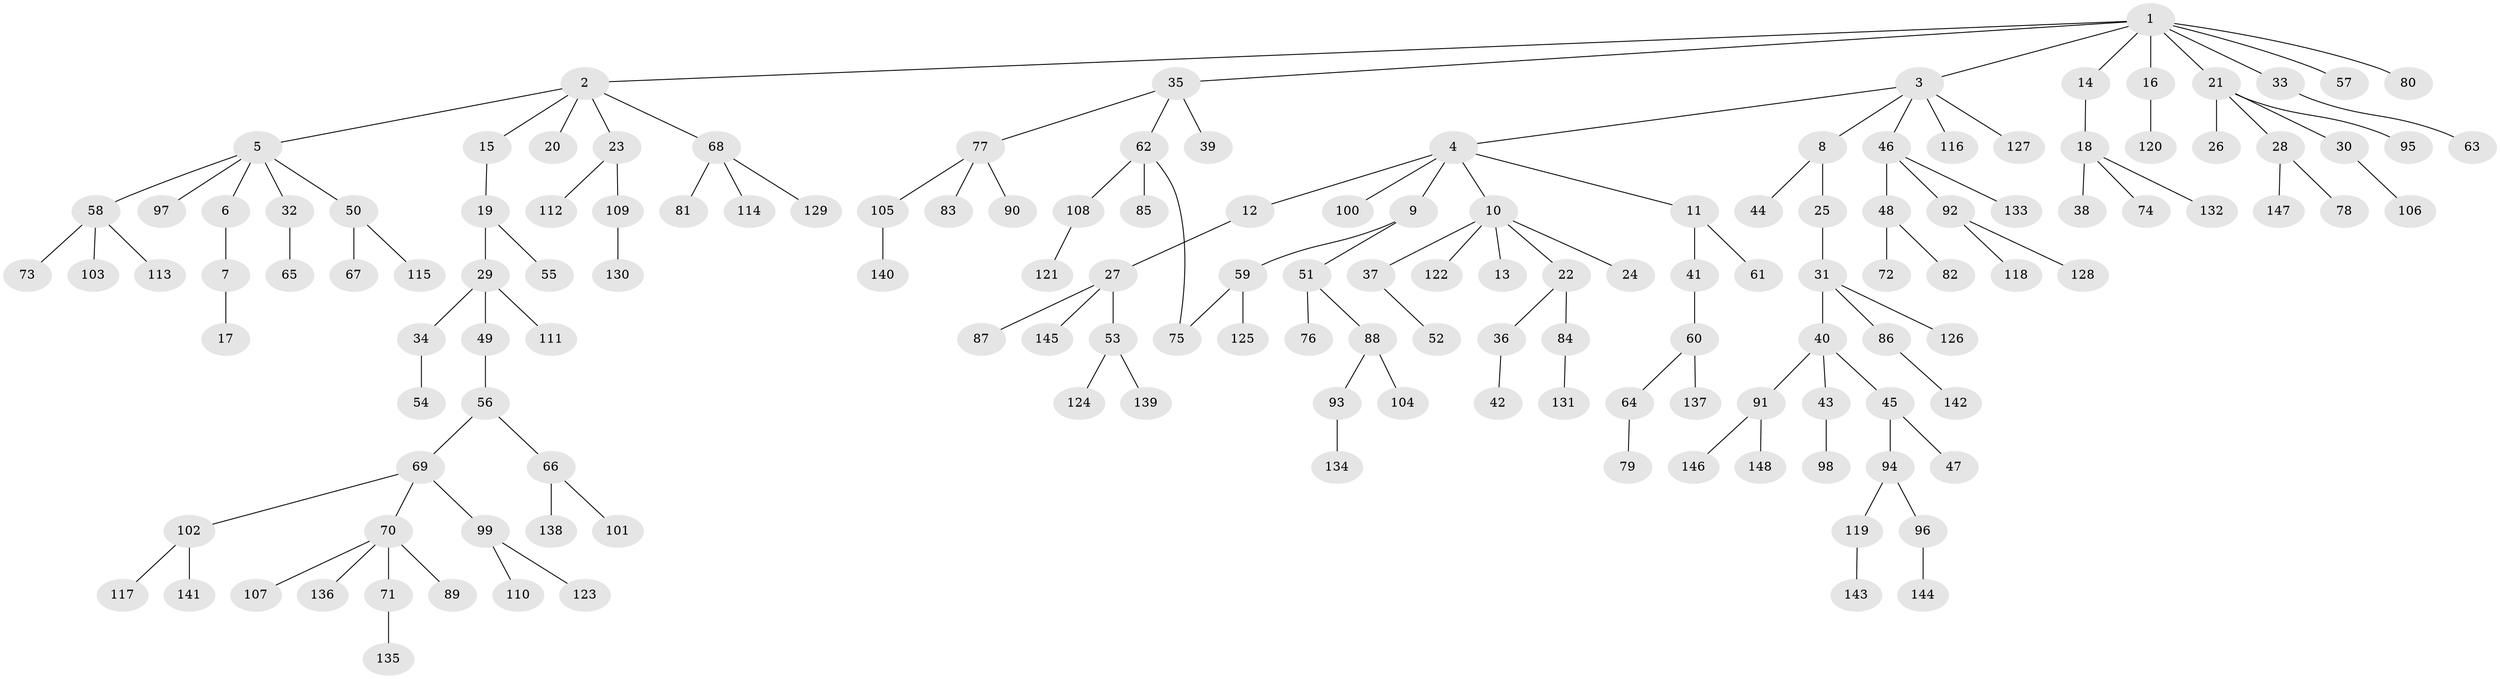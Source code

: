 // coarse degree distribution, {8: 0.013513513513513514, 5: 0.05405405405405406, 2: 0.32432432432432434, 1: 0.44594594594594594, 4: 0.04054054054054054, 3: 0.12162162162162163}
// Generated by graph-tools (version 1.1) at 2025/43/03/06/25 01:43:19]
// undirected, 148 vertices, 148 edges
graph export_dot {
graph [start="1"]
  node [color=gray90,style=filled];
  1;
  2;
  3;
  4;
  5;
  6;
  7;
  8;
  9;
  10;
  11;
  12;
  13;
  14;
  15;
  16;
  17;
  18;
  19;
  20;
  21;
  22;
  23;
  24;
  25;
  26;
  27;
  28;
  29;
  30;
  31;
  32;
  33;
  34;
  35;
  36;
  37;
  38;
  39;
  40;
  41;
  42;
  43;
  44;
  45;
  46;
  47;
  48;
  49;
  50;
  51;
  52;
  53;
  54;
  55;
  56;
  57;
  58;
  59;
  60;
  61;
  62;
  63;
  64;
  65;
  66;
  67;
  68;
  69;
  70;
  71;
  72;
  73;
  74;
  75;
  76;
  77;
  78;
  79;
  80;
  81;
  82;
  83;
  84;
  85;
  86;
  87;
  88;
  89;
  90;
  91;
  92;
  93;
  94;
  95;
  96;
  97;
  98;
  99;
  100;
  101;
  102;
  103;
  104;
  105;
  106;
  107;
  108;
  109;
  110;
  111;
  112;
  113;
  114;
  115;
  116;
  117;
  118;
  119;
  120;
  121;
  122;
  123;
  124;
  125;
  126;
  127;
  128;
  129;
  130;
  131;
  132;
  133;
  134;
  135;
  136;
  137;
  138;
  139;
  140;
  141;
  142;
  143;
  144;
  145;
  146;
  147;
  148;
  1 -- 2;
  1 -- 3;
  1 -- 14;
  1 -- 16;
  1 -- 21;
  1 -- 33;
  1 -- 35;
  1 -- 57;
  1 -- 80;
  2 -- 5;
  2 -- 15;
  2 -- 20;
  2 -- 23;
  2 -- 68;
  3 -- 4;
  3 -- 8;
  3 -- 46;
  3 -- 116;
  3 -- 127;
  4 -- 9;
  4 -- 10;
  4 -- 11;
  4 -- 12;
  4 -- 100;
  5 -- 6;
  5 -- 32;
  5 -- 50;
  5 -- 58;
  5 -- 97;
  6 -- 7;
  7 -- 17;
  8 -- 25;
  8 -- 44;
  9 -- 51;
  9 -- 59;
  10 -- 13;
  10 -- 22;
  10 -- 24;
  10 -- 37;
  10 -- 122;
  11 -- 41;
  11 -- 61;
  12 -- 27;
  14 -- 18;
  15 -- 19;
  16 -- 120;
  18 -- 38;
  18 -- 74;
  18 -- 132;
  19 -- 29;
  19 -- 55;
  21 -- 26;
  21 -- 28;
  21 -- 30;
  21 -- 95;
  22 -- 36;
  22 -- 84;
  23 -- 109;
  23 -- 112;
  25 -- 31;
  27 -- 53;
  27 -- 87;
  27 -- 145;
  28 -- 78;
  28 -- 147;
  29 -- 34;
  29 -- 49;
  29 -- 111;
  30 -- 106;
  31 -- 40;
  31 -- 86;
  31 -- 126;
  32 -- 65;
  33 -- 63;
  34 -- 54;
  35 -- 39;
  35 -- 62;
  35 -- 77;
  36 -- 42;
  37 -- 52;
  40 -- 43;
  40 -- 45;
  40 -- 91;
  41 -- 60;
  43 -- 98;
  45 -- 47;
  45 -- 94;
  46 -- 48;
  46 -- 92;
  46 -- 133;
  48 -- 72;
  48 -- 82;
  49 -- 56;
  50 -- 67;
  50 -- 115;
  51 -- 76;
  51 -- 88;
  53 -- 124;
  53 -- 139;
  56 -- 66;
  56 -- 69;
  58 -- 73;
  58 -- 103;
  58 -- 113;
  59 -- 125;
  59 -- 75;
  60 -- 64;
  60 -- 137;
  62 -- 75;
  62 -- 85;
  62 -- 108;
  64 -- 79;
  66 -- 101;
  66 -- 138;
  68 -- 81;
  68 -- 114;
  68 -- 129;
  69 -- 70;
  69 -- 99;
  69 -- 102;
  70 -- 71;
  70 -- 89;
  70 -- 107;
  70 -- 136;
  71 -- 135;
  77 -- 83;
  77 -- 90;
  77 -- 105;
  84 -- 131;
  86 -- 142;
  88 -- 93;
  88 -- 104;
  91 -- 146;
  91 -- 148;
  92 -- 118;
  92 -- 128;
  93 -- 134;
  94 -- 96;
  94 -- 119;
  96 -- 144;
  99 -- 110;
  99 -- 123;
  102 -- 117;
  102 -- 141;
  105 -- 140;
  108 -- 121;
  109 -- 130;
  119 -- 143;
}
